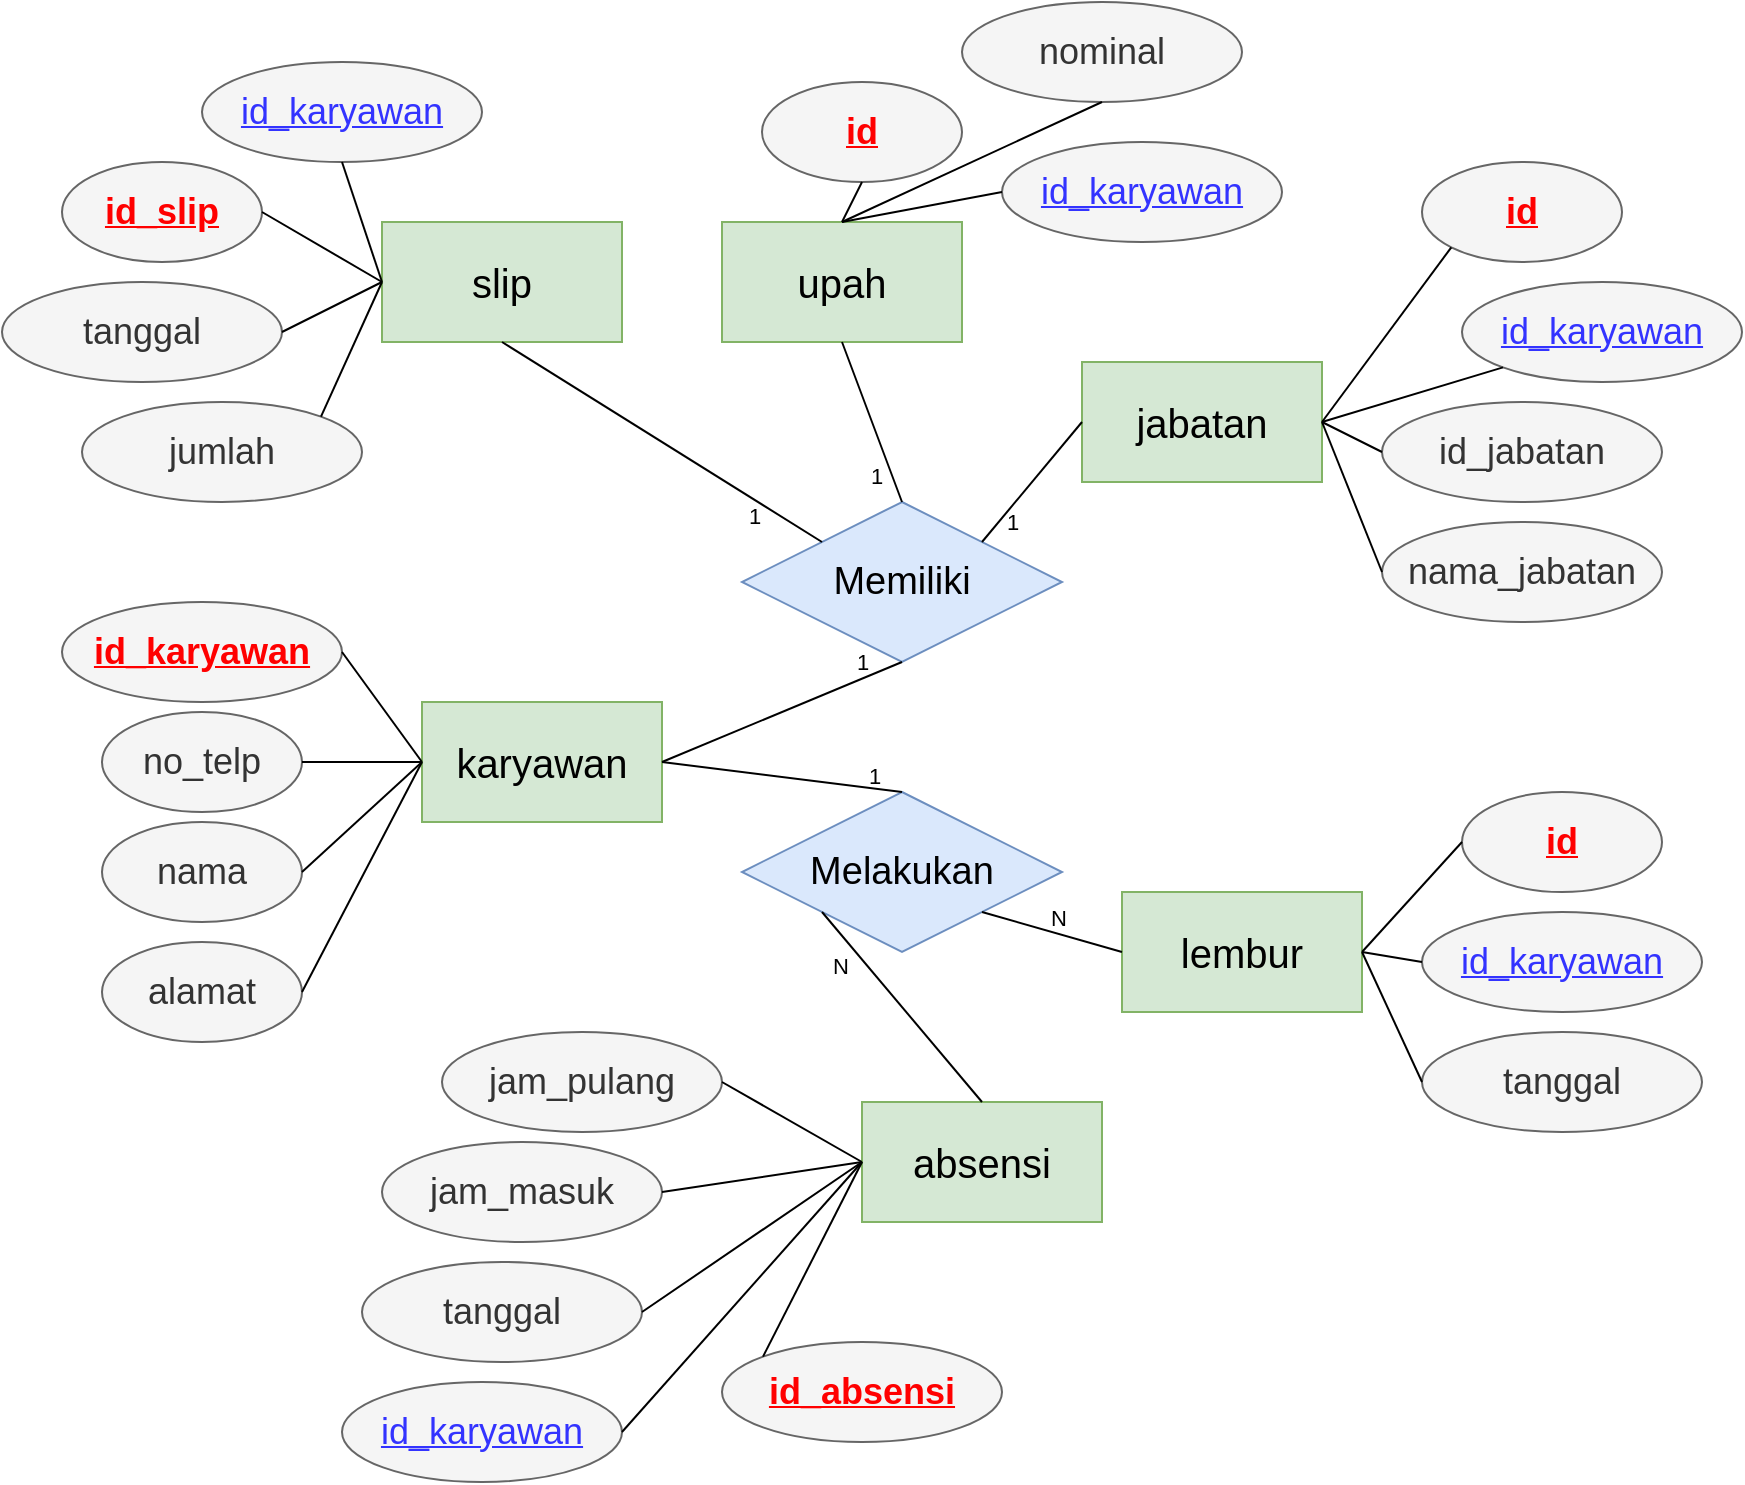 <mxfile version="13.7.3" type="device"><diagram id="R2lEEEUBdFMjLlhIrx00" name="Page-1"><mxGraphModel dx="1533" dy="907" grid="1" gridSize="10" guides="1" tooltips="1" connect="1" arrows="1" fold="1" page="1" pageScale="1" pageWidth="1100" pageHeight="850" math="0" shadow="0" extFonts="Permanent Marker^https://fonts.googleapis.com/css?family=Permanent+Marker"><root><mxCell id="0"/><mxCell id="1" parent="0"/><mxCell id="8qAjwRzs51ywIO-ZyJRn-1" value="&lt;font style=&quot;font-size: 20px&quot;&gt;karyawan&lt;/font&gt;" style="rounded=0;whiteSpace=wrap;html=1;fillColor=#d5e8d4;strokeColor=#82b366;" vertex="1" parent="1"><mxGeometry x="325" y="405" width="120" height="60" as="geometry"/></mxCell><mxCell id="8qAjwRzs51ywIO-ZyJRn-2" value="&lt;font style=&quot;font-size: 20px&quot;&gt;jabatan&lt;/font&gt;" style="rounded=0;whiteSpace=wrap;html=1;fillColor=#d5e8d4;strokeColor=#82b366;" vertex="1" parent="1"><mxGeometry x="655" y="235" width="120" height="60" as="geometry"/></mxCell><mxCell id="8qAjwRzs51ywIO-ZyJRn-3" value="&lt;font style=&quot;font-size: 20px&quot;&gt;upah&lt;/font&gt;" style="rounded=0;whiteSpace=wrap;html=1;fillColor=#d5e8d4;strokeColor=#82b366;" vertex="1" parent="1"><mxGeometry x="475" y="165" width="120" height="60" as="geometry"/></mxCell><mxCell id="8qAjwRzs51ywIO-ZyJRn-4" value="&lt;font style=&quot;font-size: 20px&quot;&gt;absensi&lt;/font&gt;" style="rounded=0;whiteSpace=wrap;html=1;fillColor=#d5e8d4;strokeColor=#82b366;" vertex="1" parent="1"><mxGeometry x="545" y="605" width="120" height="60" as="geometry"/></mxCell><mxCell id="8qAjwRzs51ywIO-ZyJRn-5" value="&lt;font style=&quot;font-size: 20px&quot;&gt;lembur&lt;/font&gt;" style="rounded=0;whiteSpace=wrap;html=1;fillColor=#d5e8d4;strokeColor=#82b366;" vertex="1" parent="1"><mxGeometry x="675" y="500" width="120" height="60" as="geometry"/></mxCell><mxCell id="8qAjwRzs51ywIO-ZyJRn-6" value="&lt;font style=&quot;font-size: 20px&quot;&gt;slip&lt;/font&gt;" style="rounded=0;whiteSpace=wrap;html=1;fillColor=#d5e8d4;strokeColor=#82b366;" vertex="1" parent="1"><mxGeometry x="305" y="165" width="120" height="60" as="geometry"/></mxCell><mxCell id="8qAjwRzs51ywIO-ZyJRn-7" value="&lt;font style=&quot;font-size: 18px&quot;&gt;nama&lt;/font&gt;" style="ellipse;whiteSpace=wrap;html=1;fillColor=#f5f5f5;strokeColor=#666666;fontColor=#333333;" vertex="1" parent="1"><mxGeometry x="165" y="465" width="100" height="50" as="geometry"/></mxCell><mxCell id="8qAjwRzs51ywIO-ZyJRn-8" value="&lt;font style=&quot;font-size: 18px&quot; color=&quot;#ff0000&quot;&gt;&lt;u&gt;&lt;b&gt;id_karyawan&lt;/b&gt;&lt;/u&gt;&lt;/font&gt;" style="ellipse;whiteSpace=wrap;html=1;fillColor=#f5f5f5;strokeColor=#666666;fontColor=#333333;" vertex="1" parent="1"><mxGeometry x="145" y="355" width="140" height="50" as="geometry"/></mxCell><mxCell id="8qAjwRzs51ywIO-ZyJRn-9" value="&lt;font style=&quot;font-size: 18px&quot;&gt;alamat&lt;/font&gt;" style="ellipse;whiteSpace=wrap;html=1;fillColor=#f5f5f5;strokeColor=#666666;fontColor=#333333;" vertex="1" parent="1"><mxGeometry x="165" y="525" width="100" height="50" as="geometry"/></mxCell><mxCell id="8qAjwRzs51ywIO-ZyJRn-10" value="&lt;font style=&quot;font-size: 18px&quot;&gt;no_telp&lt;/font&gt;" style="ellipse;whiteSpace=wrap;html=1;fillColor=#f5f5f5;strokeColor=#666666;fontColor=#333333;" vertex="1" parent="1"><mxGeometry x="165" y="410" width="100" height="50" as="geometry"/></mxCell><mxCell id="8qAjwRzs51ywIO-ZyJRn-12" value="" style="endArrow=none;html=1;exitX=1;exitY=0.5;exitDx=0;exitDy=0;entryX=0;entryY=0.5;entryDx=0;entryDy=0;" edge="1" parent="1" source="8qAjwRzs51ywIO-ZyJRn-10" target="8qAjwRzs51ywIO-ZyJRn-1"><mxGeometry width="50" height="50" relative="1" as="geometry"><mxPoint x="295" y="495" as="sourcePoint"/><mxPoint x="345" y="445" as="targetPoint"/></mxGeometry></mxCell><mxCell id="8qAjwRzs51ywIO-ZyJRn-13" value="" style="endArrow=none;html=1;exitX=1;exitY=0.5;exitDx=0;exitDy=0;entryX=0;entryY=0.5;entryDx=0;entryDy=0;" edge="1" parent="1" source="8qAjwRzs51ywIO-ZyJRn-8" target="8qAjwRzs51ywIO-ZyJRn-1"><mxGeometry width="50" height="50" relative="1" as="geometry"><mxPoint x="285" y="395" as="sourcePoint"/><mxPoint x="335" y="345" as="targetPoint"/></mxGeometry></mxCell><mxCell id="8qAjwRzs51ywIO-ZyJRn-14" value="" style="endArrow=none;html=1;exitX=0;exitY=0.5;exitDx=0;exitDy=0;entryX=1;entryY=0.5;entryDx=0;entryDy=0;" edge="1" parent="1" source="8qAjwRzs51ywIO-ZyJRn-1" target="8qAjwRzs51ywIO-ZyJRn-7"><mxGeometry width="50" height="50" relative="1" as="geometry"><mxPoint x="285" y="395" as="sourcePoint"/><mxPoint x="335" y="345" as="targetPoint"/></mxGeometry></mxCell><mxCell id="8qAjwRzs51ywIO-ZyJRn-15" value="" style="endArrow=none;html=1;exitX=0;exitY=0.5;exitDx=0;exitDy=0;entryX=1;entryY=0.5;entryDx=0;entryDy=0;" edge="1" parent="1" source="8qAjwRzs51ywIO-ZyJRn-1" target="8qAjwRzs51ywIO-ZyJRn-9"><mxGeometry width="50" height="50" relative="1" as="geometry"><mxPoint x="365" y="405" as="sourcePoint"/><mxPoint x="415" y="355" as="targetPoint"/></mxGeometry></mxCell><mxCell id="8qAjwRzs51ywIO-ZyJRn-17" value="&lt;font style=&quot;font-size: 18px&quot; color=&quot;#ff0000&quot;&gt;&lt;u&gt;&lt;b&gt;id&lt;/b&gt;&lt;/u&gt;&lt;/font&gt;" style="ellipse;whiteSpace=wrap;html=1;fillColor=#f5f5f5;strokeColor=#666666;fontColor=#333333;" vertex="1" parent="1"><mxGeometry x="825" y="135" width="100" height="50" as="geometry"/></mxCell><mxCell id="8qAjwRzs51ywIO-ZyJRn-18" value="&lt;font style=&quot;font-size: 18px&quot; color=&quot;#3333ff&quot;&gt;&lt;u&gt;id_karyawan&lt;/u&gt;&lt;/font&gt;" style="ellipse;whiteSpace=wrap;html=1;fillColor=#f5f5f5;strokeColor=#666666;fontColor=#333333;" vertex="1" parent="1"><mxGeometry x="845" y="195" width="140" height="50" as="geometry"/></mxCell><mxCell id="8qAjwRzs51ywIO-ZyJRn-20" value="&lt;font style=&quot;font-size: 18px&quot;&gt;nama_jabatan&lt;/font&gt;" style="ellipse;whiteSpace=wrap;html=1;fillColor=#f5f5f5;strokeColor=#666666;fontColor=#333333;" vertex="1" parent="1"><mxGeometry x="805" y="315" width="140" height="50" as="geometry"/></mxCell><mxCell id="8qAjwRzs51ywIO-ZyJRn-21" value="&lt;font style=&quot;font-size: 18px&quot;&gt;id_jabatan&lt;/font&gt;" style="ellipse;whiteSpace=wrap;html=1;fillColor=#f5f5f5;strokeColor=#666666;fontColor=#333333;" vertex="1" parent="1"><mxGeometry x="805" y="255" width="140" height="50" as="geometry"/></mxCell><mxCell id="8qAjwRzs51ywIO-ZyJRn-22" value="" style="endArrow=none;html=1;exitX=0;exitY=1;exitDx=0;exitDy=0;entryX=1;entryY=0.5;entryDx=0;entryDy=0;" edge="1" parent="1" source="8qAjwRzs51ywIO-ZyJRn-17" target="8qAjwRzs51ywIO-ZyJRn-2"><mxGeometry width="50" height="50" relative="1" as="geometry"><mxPoint x="645" y="245" as="sourcePoint"/><mxPoint x="695" y="195" as="targetPoint"/></mxGeometry></mxCell><mxCell id="8qAjwRzs51ywIO-ZyJRn-23" value="" style="endArrow=none;html=1;entryX=0;entryY=1;entryDx=0;entryDy=0;" edge="1" parent="1" target="8qAjwRzs51ywIO-ZyJRn-18"><mxGeometry width="50" height="50" relative="1" as="geometry"><mxPoint x="775" y="265" as="sourcePoint"/><mxPoint x="695" y="195" as="targetPoint"/></mxGeometry></mxCell><mxCell id="8qAjwRzs51ywIO-ZyJRn-24" value="" style="endArrow=none;html=1;entryX=0;entryY=0.5;entryDx=0;entryDy=0;exitX=1;exitY=0.5;exitDx=0;exitDy=0;" edge="1" parent="1" source="8qAjwRzs51ywIO-ZyJRn-2" target="8qAjwRzs51ywIO-ZyJRn-20"><mxGeometry width="50" height="50" relative="1" as="geometry"><mxPoint x="645" y="245" as="sourcePoint"/><mxPoint x="695" y="195" as="targetPoint"/></mxGeometry></mxCell><mxCell id="8qAjwRzs51ywIO-ZyJRn-25" value="" style="endArrow=none;html=1;entryX=0;entryY=0.5;entryDx=0;entryDy=0;exitX=1;exitY=0.5;exitDx=0;exitDy=0;" edge="1" parent="1" source="8qAjwRzs51ywIO-ZyJRn-2" target="8qAjwRzs51ywIO-ZyJRn-21"><mxGeometry width="50" height="50" relative="1" as="geometry"><mxPoint x="645" y="245" as="sourcePoint"/><mxPoint x="695" y="195" as="targetPoint"/></mxGeometry></mxCell><mxCell id="8qAjwRzs51ywIO-ZyJRn-26" value="&lt;font style=&quot;font-size: 19px&quot;&gt;Memiliki&lt;/font&gt;" style="rhombus;whiteSpace=wrap;html=1;fillColor=#dae8fc;strokeColor=#6c8ebf;" vertex="1" parent="1"><mxGeometry x="485" y="305" width="160" height="80" as="geometry"/></mxCell><mxCell id="8qAjwRzs51ywIO-ZyJRn-27" value="&lt;font style=&quot;font-size: 19px&quot;&gt;Melakukan&lt;/font&gt;" style="rhombus;whiteSpace=wrap;html=1;fillColor=#dae8fc;strokeColor=#6c8ebf;" vertex="1" parent="1"><mxGeometry x="485" y="450" width="160" height="80" as="geometry"/></mxCell><mxCell id="8qAjwRzs51ywIO-ZyJRn-28" value="&lt;font style=&quot;font-size: 18px&quot; color=&quot;#ff0000&quot;&gt;&lt;u&gt;&lt;b&gt;id&lt;/b&gt;&lt;/u&gt;&lt;/font&gt;" style="ellipse;whiteSpace=wrap;html=1;fillColor=#f5f5f5;strokeColor=#666666;fontColor=#333333;" vertex="1" parent="1"><mxGeometry x="495" y="95" width="100" height="50" as="geometry"/></mxCell><mxCell id="8qAjwRzs51ywIO-ZyJRn-29" value="&lt;font style=&quot;font-size: 18px&quot; color=&quot;#3333ff&quot;&gt;&lt;u&gt;id_karyawan&lt;/u&gt;&lt;/font&gt;" style="ellipse;whiteSpace=wrap;html=1;fillColor=#f5f5f5;strokeColor=#666666;fontColor=#333333;" vertex="1" parent="1"><mxGeometry x="615" y="125" width="140" height="50" as="geometry"/></mxCell><mxCell id="8qAjwRzs51ywIO-ZyJRn-30" value="&lt;font style=&quot;font-size: 18px&quot;&gt;nominal&lt;/font&gt;" style="ellipse;whiteSpace=wrap;html=1;fillColor=#f5f5f5;strokeColor=#666666;fontColor=#333333;" vertex="1" parent="1"><mxGeometry x="595" y="55" width="140" height="50" as="geometry"/></mxCell><mxCell id="8qAjwRzs51ywIO-ZyJRn-31" value="&lt;font style=&quot;font-size: 18px&quot; color=&quot;#ff0000&quot;&gt;&lt;u&gt;&lt;b&gt;id_slip&lt;/b&gt;&lt;/u&gt;&lt;/font&gt;" style="ellipse;whiteSpace=wrap;html=1;fillColor=#f5f5f5;strokeColor=#666666;fontColor=#333333;" vertex="1" parent="1"><mxGeometry x="145" y="135" width="100" height="50" as="geometry"/></mxCell><mxCell id="8qAjwRzs51ywIO-ZyJRn-32" value="&lt;font style=&quot;font-size: 18px&quot; color=&quot;#3333ff&quot;&gt;&lt;u&gt;id_karyawan&lt;/u&gt;&lt;/font&gt;" style="ellipse;whiteSpace=wrap;html=1;fillColor=#f5f5f5;strokeColor=#666666;fontColor=#333333;" vertex="1" parent="1"><mxGeometry x="215" y="85" width="140" height="50" as="geometry"/></mxCell><mxCell id="8qAjwRzs51ywIO-ZyJRn-33" value="&lt;font style=&quot;font-size: 18px&quot;&gt;jumlah&lt;/font&gt;" style="ellipse;whiteSpace=wrap;html=1;fillColor=#f5f5f5;strokeColor=#666666;fontColor=#333333;" vertex="1" parent="1"><mxGeometry x="155" y="255" width="140" height="50" as="geometry"/></mxCell><mxCell id="8qAjwRzs51ywIO-ZyJRn-35" value="&lt;font style=&quot;font-size: 18px&quot;&gt;tanggal&lt;/font&gt;" style="ellipse;whiteSpace=wrap;html=1;fillColor=#f5f5f5;strokeColor=#666666;fontColor=#333333;" vertex="1" parent="1"><mxGeometry x="115" y="195" width="140" height="50" as="geometry"/></mxCell><mxCell id="8qAjwRzs51ywIO-ZyJRn-36" value="" style="endArrow=none;html=1;exitX=0.5;exitY=1;exitDx=0;exitDy=0;entryX=0.5;entryY=0;entryDx=0;entryDy=0;" edge="1" parent="1" source="8qAjwRzs51ywIO-ZyJRn-28" target="8qAjwRzs51ywIO-ZyJRn-3"><mxGeometry width="50" height="50" relative="1" as="geometry"><mxPoint x="635" y="165" as="sourcePoint"/><mxPoint x="685" y="115" as="targetPoint"/></mxGeometry></mxCell><mxCell id="8qAjwRzs51ywIO-ZyJRn-37" value="" style="endArrow=none;html=1;exitX=0.5;exitY=0;exitDx=0;exitDy=0;entryX=0.5;entryY=1;entryDx=0;entryDy=0;" edge="1" parent="1" source="8qAjwRzs51ywIO-ZyJRn-3" target="8qAjwRzs51ywIO-ZyJRn-30"><mxGeometry width="50" height="50" relative="1" as="geometry"><mxPoint x="575" y="165" as="sourcePoint"/><mxPoint x="625" y="115" as="targetPoint"/></mxGeometry></mxCell><mxCell id="8qAjwRzs51ywIO-ZyJRn-38" value="" style="endArrow=none;html=1;exitX=0.5;exitY=0;exitDx=0;exitDy=0;entryX=0;entryY=0.5;entryDx=0;entryDy=0;" edge="1" parent="1" source="8qAjwRzs51ywIO-ZyJRn-3" target="8qAjwRzs51ywIO-ZyJRn-29"><mxGeometry width="50" height="50" relative="1" as="geometry"><mxPoint x="575" y="165" as="sourcePoint"/><mxPoint x="625" y="115" as="targetPoint"/></mxGeometry></mxCell><mxCell id="8qAjwRzs51ywIO-ZyJRn-39" value="" style="endArrow=none;html=1;exitX=1;exitY=0;exitDx=0;exitDy=0;entryX=0;entryY=0.5;entryDx=0;entryDy=0;" edge="1" parent="1" source="8qAjwRzs51ywIO-ZyJRn-33" target="8qAjwRzs51ywIO-ZyJRn-6"><mxGeometry width="50" height="50" relative="1" as="geometry"><mxPoint x="405" y="235" as="sourcePoint"/><mxPoint x="455" y="185" as="targetPoint"/></mxGeometry></mxCell><mxCell id="8qAjwRzs51ywIO-ZyJRn-40" value="" style="endArrow=none;html=1;exitX=1;exitY=0.5;exitDx=0;exitDy=0;entryX=0;entryY=0.5;entryDx=0;entryDy=0;" edge="1" parent="1" source="8qAjwRzs51ywIO-ZyJRn-35" target="8qAjwRzs51ywIO-ZyJRn-6"><mxGeometry width="50" height="50" relative="1" as="geometry"><mxPoint x="325" y="225" as="sourcePoint"/><mxPoint x="375" y="175" as="targetPoint"/></mxGeometry></mxCell><mxCell id="8qAjwRzs51ywIO-ZyJRn-41" value="" style="endArrow=none;html=1;exitX=1;exitY=0.5;exitDx=0;exitDy=0;entryX=0;entryY=0.5;entryDx=0;entryDy=0;" edge="1" parent="1" source="8qAjwRzs51ywIO-ZyJRn-31" target="8qAjwRzs51ywIO-ZyJRn-6"><mxGeometry width="50" height="50" relative="1" as="geometry"><mxPoint x="325" y="225" as="sourcePoint"/><mxPoint x="375" y="175" as="targetPoint"/></mxGeometry></mxCell><mxCell id="8qAjwRzs51ywIO-ZyJRn-42" value="" style="endArrow=none;html=1;exitX=0.5;exitY=1;exitDx=0;exitDy=0;entryX=0;entryY=0.5;entryDx=0;entryDy=0;" edge="1" parent="1" source="8qAjwRzs51ywIO-ZyJRn-32" target="8qAjwRzs51ywIO-ZyJRn-6"><mxGeometry width="50" height="50" relative="1" as="geometry"><mxPoint x="325" y="225" as="sourcePoint"/><mxPoint x="375" y="175" as="targetPoint"/></mxGeometry></mxCell><mxCell id="8qAjwRzs51ywIO-ZyJRn-43" value="&lt;font style=&quot;font-size: 18px&quot; color=&quot;#ff0000&quot;&gt;&lt;u&gt;&lt;b&gt;id&lt;/b&gt;&lt;/u&gt;&lt;/font&gt;" style="ellipse;whiteSpace=wrap;html=1;fillColor=#f5f5f5;strokeColor=#666666;fontColor=#333333;" vertex="1" parent="1"><mxGeometry x="845" y="450" width="100" height="50" as="geometry"/></mxCell><mxCell id="8qAjwRzs51ywIO-ZyJRn-44" value="&lt;font style=&quot;font-size: 18px&quot; color=&quot;#3333ff&quot;&gt;&lt;u&gt;id_karyawan&lt;/u&gt;&lt;/font&gt;" style="ellipse;whiteSpace=wrap;html=1;fillColor=#f5f5f5;strokeColor=#666666;fontColor=#333333;" vertex="1" parent="1"><mxGeometry x="825" y="510" width="140" height="50" as="geometry"/></mxCell><mxCell id="8qAjwRzs51ywIO-ZyJRn-45" value="&lt;font style=&quot;font-size: 18px&quot;&gt;tanggal&lt;/font&gt;" style="ellipse;whiteSpace=wrap;html=1;fillColor=#f5f5f5;strokeColor=#666666;fontColor=#333333;" vertex="1" parent="1"><mxGeometry x="825" y="570" width="140" height="50" as="geometry"/></mxCell><mxCell id="8qAjwRzs51ywIO-ZyJRn-46" value="&lt;font style=&quot;font-size: 18px&quot; color=&quot;#ff0000&quot;&gt;&lt;u&gt;&lt;b&gt;id_absensi&lt;/b&gt;&lt;/u&gt;&lt;/font&gt;" style="ellipse;whiteSpace=wrap;html=1;fillColor=#f5f5f5;strokeColor=#666666;fontColor=#333333;" vertex="1" parent="1"><mxGeometry x="475" y="725" width="140" height="50" as="geometry"/></mxCell><mxCell id="8qAjwRzs51ywIO-ZyJRn-47" value="&lt;font style=&quot;font-size: 18px&quot; color=&quot;#3333ff&quot;&gt;&lt;u&gt;id_karyawan&lt;/u&gt;&lt;/font&gt;" style="ellipse;whiteSpace=wrap;html=1;fillColor=#f5f5f5;strokeColor=#666666;fontColor=#333333;" vertex="1" parent="1"><mxGeometry x="285" y="745" width="140" height="50" as="geometry"/></mxCell><mxCell id="8qAjwRzs51ywIO-ZyJRn-48" value="&lt;font style=&quot;font-size: 18px&quot;&gt;tanggal&lt;/font&gt;" style="ellipse;whiteSpace=wrap;html=1;fillColor=#f5f5f5;strokeColor=#666666;fontColor=#333333;" vertex="1" parent="1"><mxGeometry x="295" y="685" width="140" height="50" as="geometry"/></mxCell><mxCell id="8qAjwRzs51ywIO-ZyJRn-49" value="&lt;span style=&quot;font-size: 18px&quot;&gt;jam_masuk&lt;/span&gt;" style="ellipse;whiteSpace=wrap;html=1;fillColor=#f5f5f5;strokeColor=#666666;fontColor=#333333;" vertex="1" parent="1"><mxGeometry x="305" y="625" width="140" height="50" as="geometry"/></mxCell><mxCell id="8qAjwRzs51ywIO-ZyJRn-50" value="&lt;span style=&quot;font-size: 18px&quot;&gt;jam_pulang&lt;/span&gt;" style="ellipse;whiteSpace=wrap;html=1;fillColor=#f5f5f5;strokeColor=#666666;fontColor=#333333;" vertex="1" parent="1"><mxGeometry x="335" y="570" width="140" height="50" as="geometry"/></mxCell><mxCell id="8qAjwRzs51ywIO-ZyJRn-51" value="" style="endArrow=none;html=1;exitX=1;exitY=0.5;exitDx=0;exitDy=0;entryX=0.5;entryY=1;entryDx=0;entryDy=0;" edge="1" parent="1" source="8qAjwRzs51ywIO-ZyJRn-1" target="8qAjwRzs51ywIO-ZyJRn-26"><mxGeometry width="50" height="50" relative="1" as="geometry"><mxPoint x="395" y="295" as="sourcePoint"/><mxPoint x="445" y="245" as="targetPoint"/></mxGeometry></mxCell><mxCell id="8qAjwRzs51ywIO-ZyJRn-67" value="1" style="edgeLabel;html=1;align=center;verticalAlign=middle;resizable=0;points=[];labelBackgroundColor=none;" vertex="1" connectable="0" parent="8qAjwRzs51ywIO-ZyJRn-51"><mxGeometry x="-0.566" y="1" relative="1" as="geometry"><mxPoint x="74.32" y="-38.22" as="offset"/></mxGeometry></mxCell><mxCell id="8qAjwRzs51ywIO-ZyJRn-52" value="" style="endArrow=none;html=1;exitX=1;exitY=0;exitDx=0;exitDy=0;entryX=0;entryY=0.5;entryDx=0;entryDy=0;" edge="1" parent="1" source="8qAjwRzs51ywIO-ZyJRn-26" target="8qAjwRzs51ywIO-ZyJRn-2"><mxGeometry width="50" height="50" relative="1" as="geometry"><mxPoint x="565" y="295" as="sourcePoint"/><mxPoint x="615" y="245" as="targetPoint"/></mxGeometry></mxCell><mxCell id="8qAjwRzs51ywIO-ZyJRn-69" value="1" style="edgeLabel;html=1;align=center;verticalAlign=middle;resizable=0;points=[];labelBackgroundColor=none;" vertex="1" connectable="0" parent="8qAjwRzs51ywIO-ZyJRn-52"><mxGeometry x="-0.451" y="-1" relative="1" as="geometry"><mxPoint x="0.53" y="5.81" as="offset"/></mxGeometry></mxCell><mxCell id="8qAjwRzs51ywIO-ZyJRn-53" value="" style="endArrow=none;html=1;exitX=0.5;exitY=0;exitDx=0;exitDy=0;exitPerimeter=0;entryX=0.5;entryY=1;entryDx=0;entryDy=0;" edge="1" parent="1" source="8qAjwRzs51ywIO-ZyJRn-26" target="8qAjwRzs51ywIO-ZyJRn-3"><mxGeometry width="50" height="50" relative="1" as="geometry"><mxPoint x="565" y="295" as="sourcePoint"/><mxPoint x="615" y="245" as="targetPoint"/></mxGeometry></mxCell><mxCell id="8qAjwRzs51ywIO-ZyJRn-70" value="1" style="edgeLabel;html=1;align=center;verticalAlign=middle;resizable=0;points=[];labelBackgroundColor=none;" vertex="1" connectable="0" parent="8qAjwRzs51ywIO-ZyJRn-53"><mxGeometry x="-0.532" y="1" relative="1" as="geometry"><mxPoint x="-5" y="5" as="offset"/></mxGeometry></mxCell><mxCell id="8qAjwRzs51ywIO-ZyJRn-54" value="" style="endArrow=none;html=1;exitX=0;exitY=0;exitDx=0;exitDy=0;entryX=0.5;entryY=1;entryDx=0;entryDy=0;" edge="1" parent="1" source="8qAjwRzs51ywIO-ZyJRn-26" target="8qAjwRzs51ywIO-ZyJRn-6"><mxGeometry width="50" height="50" relative="1" as="geometry"><mxPoint x="565" y="295" as="sourcePoint"/><mxPoint x="615" y="245" as="targetPoint"/></mxGeometry></mxCell><mxCell id="8qAjwRzs51ywIO-ZyJRn-71" value="1" style="edgeLabel;html=1;align=center;verticalAlign=middle;resizable=0;points=[];labelBackgroundColor=none;" vertex="1" connectable="0" parent="8qAjwRzs51ywIO-ZyJRn-54"><mxGeometry x="-0.644" relative="1" as="geometry"><mxPoint x="-6" y="5" as="offset"/></mxGeometry></mxCell><mxCell id="8qAjwRzs51ywIO-ZyJRn-55" value="" style="endArrow=none;html=1;exitX=1;exitY=0.5;exitDx=0;exitDy=0;entryX=0.5;entryY=0;entryDx=0;entryDy=0;" edge="1" parent="1" source="8qAjwRzs51ywIO-ZyJRn-1" target="8qAjwRzs51ywIO-ZyJRn-27"><mxGeometry width="50" height="50" relative="1" as="geometry"><mxPoint x="595" y="395" as="sourcePoint"/><mxPoint x="645" y="345" as="targetPoint"/></mxGeometry></mxCell><mxCell id="8qAjwRzs51ywIO-ZyJRn-68" value="1" style="edgeLabel;html=1;align=center;verticalAlign=middle;resizable=0;points=[];labelBackgroundColor=none;" vertex="1" connectable="0" parent="8qAjwRzs51ywIO-ZyJRn-55"><mxGeometry x="0.416" y="-1" relative="1" as="geometry"><mxPoint x="21.1" y="-5" as="offset"/></mxGeometry></mxCell><mxCell id="8qAjwRzs51ywIO-ZyJRn-56" value="" style="endArrow=none;html=1;exitX=1;exitY=1;exitDx=0;exitDy=0;entryX=0;entryY=0.5;entryDx=0;entryDy=0;" edge="1" parent="1" source="8qAjwRzs51ywIO-ZyJRn-27" target="8qAjwRzs51ywIO-ZyJRn-5"><mxGeometry width="50" height="50" relative="1" as="geometry"><mxPoint x="595" y="385" as="sourcePoint"/><mxPoint x="645" y="335" as="targetPoint"/></mxGeometry></mxCell><mxCell id="8qAjwRzs51ywIO-ZyJRn-72" value="N" style="edgeLabel;html=1;align=center;verticalAlign=middle;resizable=0;points=[];labelBackgroundColor=none;" vertex="1" connectable="0" parent="8qAjwRzs51ywIO-ZyJRn-56"><mxGeometry x="-0.296" y="1" relative="1" as="geometry"><mxPoint x="13" y="-3" as="offset"/></mxGeometry></mxCell><mxCell id="8qAjwRzs51ywIO-ZyJRn-57" value="" style="endArrow=none;html=1;exitX=0;exitY=1;exitDx=0;exitDy=0;entryX=0.5;entryY=0;entryDx=0;entryDy=0;" edge="1" parent="1" source="8qAjwRzs51ywIO-ZyJRn-27" target="8qAjwRzs51ywIO-ZyJRn-4"><mxGeometry width="50" height="50" relative="1" as="geometry"><mxPoint x="595" y="545" as="sourcePoint"/><mxPoint x="645" y="495" as="targetPoint"/></mxGeometry></mxCell><mxCell id="8qAjwRzs51ywIO-ZyJRn-73" value="N" style="edgeLabel;html=1;align=center;verticalAlign=middle;resizable=0;points=[];labelBackgroundColor=none;" vertex="1" connectable="0" parent="8qAjwRzs51ywIO-ZyJRn-57"><mxGeometry x="-0.447" relative="1" as="geometry"><mxPoint x="-13" as="offset"/></mxGeometry></mxCell><mxCell id="8qAjwRzs51ywIO-ZyJRn-58" value="" style="endArrow=none;html=1;exitX=0;exitY=0.5;exitDx=0;exitDy=0;entryX=1;entryY=0.5;entryDx=0;entryDy=0;" edge="1" parent="1" source="8qAjwRzs51ywIO-ZyJRn-45" target="8qAjwRzs51ywIO-ZyJRn-5"><mxGeometry width="50" height="50" relative="1" as="geometry"><mxPoint x="845" y="575" as="sourcePoint"/><mxPoint x="895" y="525" as="targetPoint"/></mxGeometry></mxCell><mxCell id="8qAjwRzs51ywIO-ZyJRn-59" value="" style="endArrow=none;html=1;exitX=1;exitY=0.5;exitDx=0;exitDy=0;entryX=0;entryY=0.5;entryDx=0;entryDy=0;" edge="1" parent="1" source="8qAjwRzs51ywIO-ZyJRn-5" target="8qAjwRzs51ywIO-ZyJRn-44"><mxGeometry width="50" height="50" relative="1" as="geometry"><mxPoint x="845" y="575" as="sourcePoint"/><mxPoint x="895" y="525" as="targetPoint"/></mxGeometry></mxCell><mxCell id="8qAjwRzs51ywIO-ZyJRn-60" value="" style="endArrow=none;html=1;exitX=1;exitY=0.5;exitDx=0;exitDy=0;entryX=0;entryY=0.5;entryDx=0;entryDy=0;" edge="1" parent="1" source="8qAjwRzs51ywIO-ZyJRn-5" target="8qAjwRzs51ywIO-ZyJRn-43"><mxGeometry width="50" height="50" relative="1" as="geometry"><mxPoint x="845" y="575" as="sourcePoint"/><mxPoint x="895" y="525" as="targetPoint"/></mxGeometry></mxCell><mxCell id="8qAjwRzs51ywIO-ZyJRn-61" value="" style="endArrow=none;html=1;exitX=1;exitY=0.5;exitDx=0;exitDy=0;entryX=0;entryY=0.5;entryDx=0;entryDy=0;" edge="1" parent="1" source="8qAjwRzs51ywIO-ZyJRn-50" target="8qAjwRzs51ywIO-ZyJRn-4"><mxGeometry width="50" height="50" relative="1" as="geometry"><mxPoint x="635" y="525" as="sourcePoint"/><mxPoint x="685" y="475" as="targetPoint"/></mxGeometry></mxCell><mxCell id="8qAjwRzs51ywIO-ZyJRn-62" value="" style="endArrow=none;html=1;exitX=1;exitY=0.5;exitDx=0;exitDy=0;entryX=0;entryY=0.5;entryDx=0;entryDy=0;" edge="1" parent="1" source="8qAjwRzs51ywIO-ZyJRn-49" target="8qAjwRzs51ywIO-ZyJRn-4"><mxGeometry width="50" height="50" relative="1" as="geometry"><mxPoint x="525" y="715" as="sourcePoint"/><mxPoint x="575" y="665" as="targetPoint"/></mxGeometry></mxCell><mxCell id="8qAjwRzs51ywIO-ZyJRn-63" value="" style="endArrow=none;html=1;exitX=1;exitY=0.5;exitDx=0;exitDy=0;entryX=0;entryY=0.5;entryDx=0;entryDy=0;" edge="1" parent="1" source="8qAjwRzs51ywIO-ZyJRn-48" target="8qAjwRzs51ywIO-ZyJRn-4"><mxGeometry width="50" height="50" relative="1" as="geometry"><mxPoint x="525" y="715" as="sourcePoint"/><mxPoint x="575" y="665" as="targetPoint"/></mxGeometry></mxCell><mxCell id="8qAjwRzs51ywIO-ZyJRn-64" value="" style="endArrow=none;html=1;exitX=1;exitY=0.5;exitDx=0;exitDy=0;entryX=0;entryY=0.5;entryDx=0;entryDy=0;" edge="1" parent="1" source="8qAjwRzs51ywIO-ZyJRn-47" target="8qAjwRzs51ywIO-ZyJRn-4"><mxGeometry width="50" height="50" relative="1" as="geometry"><mxPoint x="525" y="715" as="sourcePoint"/><mxPoint x="575" y="665" as="targetPoint"/></mxGeometry></mxCell><mxCell id="8qAjwRzs51ywIO-ZyJRn-66" value="" style="endArrow=none;html=1;exitX=0;exitY=0;exitDx=0;exitDy=0;entryX=0;entryY=0.5;entryDx=0;entryDy=0;" edge="1" parent="1" source="8qAjwRzs51ywIO-ZyJRn-46" target="8qAjwRzs51ywIO-ZyJRn-4"><mxGeometry width="50" height="50" relative="1" as="geometry"><mxPoint x="505" y="715" as="sourcePoint"/><mxPoint x="555" y="665" as="targetPoint"/></mxGeometry></mxCell></root></mxGraphModel></diagram></mxfile>
